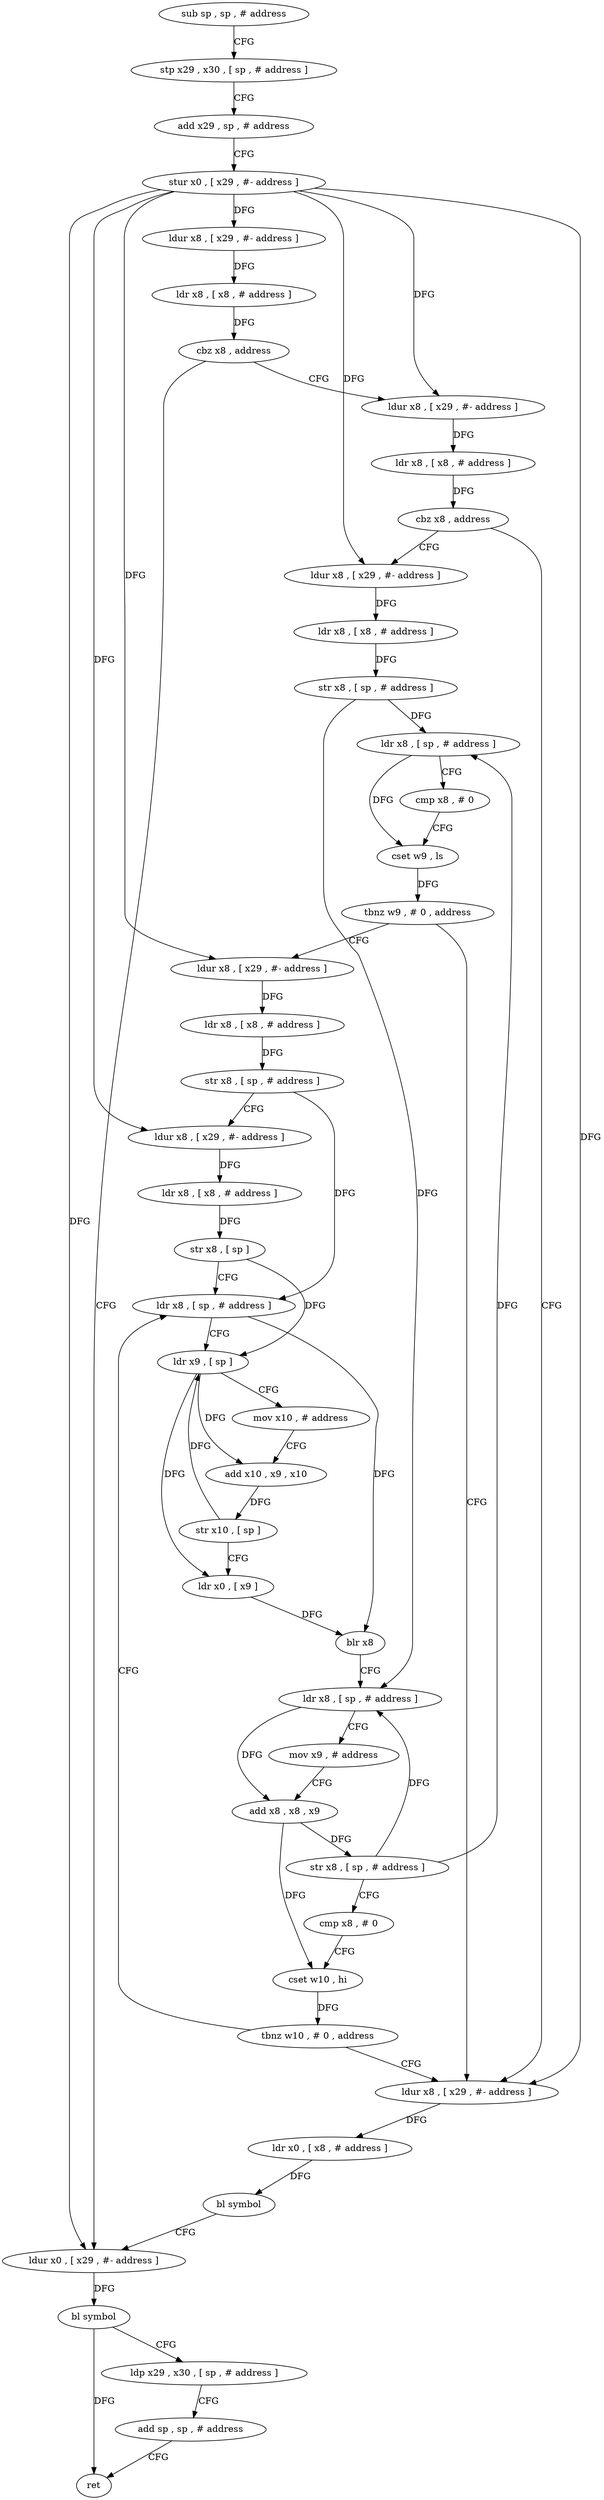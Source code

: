 digraph "func" {
"189244" [label = "sub sp , sp , # address" ]
"189248" [label = "stp x29 , x30 , [ sp , # address ]" ]
"189252" [label = "add x29 , sp , # address" ]
"189256" [label = "stur x0 , [ x29 , #- address ]" ]
"189260" [label = "ldur x8 , [ x29 , #- address ]" ]
"189264" [label = "ldr x8 , [ x8 , # address ]" ]
"189268" [label = "cbz x8 , address" ]
"189404" [label = "ldur x0 , [ x29 , #- address ]" ]
"189272" [label = "ldur x8 , [ x29 , #- address ]" ]
"189408" [label = "bl symbol" ]
"189412" [label = "ldp x29 , x30 , [ sp , # address ]" ]
"189416" [label = "add sp , sp , # address" ]
"189420" [label = "ret" ]
"189276" [label = "ldr x8 , [ x8 , # address ]" ]
"189280" [label = "cbz x8 , address" ]
"189392" [label = "ldur x8 , [ x29 , #- address ]" ]
"189284" [label = "ldur x8 , [ x29 , #- address ]" ]
"189396" [label = "ldr x0 , [ x8 , # address ]" ]
"189400" [label = "bl symbol" ]
"189288" [label = "ldr x8 , [ x8 , # address ]" ]
"189292" [label = "str x8 , [ sp , # address ]" ]
"189296" [label = "ldr x8 , [ sp , # address ]" ]
"189300" [label = "cmp x8 , # 0" ]
"189304" [label = "cset w9 , ls" ]
"189308" [label = "tbnz w9 , # 0 , address" ]
"189312" [label = "ldur x8 , [ x29 , #- address ]" ]
"189316" [label = "ldr x8 , [ x8 , # address ]" ]
"189320" [label = "str x8 , [ sp , # address ]" ]
"189324" [label = "ldur x8 , [ x29 , #- address ]" ]
"189328" [label = "ldr x8 , [ x8 , # address ]" ]
"189332" [label = "str x8 , [ sp ]" ]
"189336" [label = "ldr x8 , [ sp , # address ]" ]
"189340" [label = "ldr x9 , [ sp ]" ]
"189344" [label = "mov x10 , # address" ]
"189348" [label = "add x10 , x9 , x10" ]
"189352" [label = "str x10 , [ sp ]" ]
"189356" [label = "ldr x0 , [ x9 ]" ]
"189360" [label = "blr x8" ]
"189364" [label = "ldr x8 , [ sp , # address ]" ]
"189368" [label = "mov x9 , # address" ]
"189372" [label = "add x8 , x8 , x9" ]
"189376" [label = "str x8 , [ sp , # address ]" ]
"189380" [label = "cmp x8 , # 0" ]
"189384" [label = "cset w10 , hi" ]
"189388" [label = "tbnz w10 , # 0 , address" ]
"189244" -> "189248" [ label = "CFG" ]
"189248" -> "189252" [ label = "CFG" ]
"189252" -> "189256" [ label = "CFG" ]
"189256" -> "189260" [ label = "DFG" ]
"189256" -> "189404" [ label = "DFG" ]
"189256" -> "189272" [ label = "DFG" ]
"189256" -> "189392" [ label = "DFG" ]
"189256" -> "189284" [ label = "DFG" ]
"189256" -> "189312" [ label = "DFG" ]
"189256" -> "189324" [ label = "DFG" ]
"189260" -> "189264" [ label = "DFG" ]
"189264" -> "189268" [ label = "DFG" ]
"189268" -> "189404" [ label = "CFG" ]
"189268" -> "189272" [ label = "CFG" ]
"189404" -> "189408" [ label = "DFG" ]
"189272" -> "189276" [ label = "DFG" ]
"189408" -> "189412" [ label = "CFG" ]
"189408" -> "189420" [ label = "DFG" ]
"189412" -> "189416" [ label = "CFG" ]
"189416" -> "189420" [ label = "CFG" ]
"189276" -> "189280" [ label = "DFG" ]
"189280" -> "189392" [ label = "CFG" ]
"189280" -> "189284" [ label = "CFG" ]
"189392" -> "189396" [ label = "DFG" ]
"189284" -> "189288" [ label = "DFG" ]
"189396" -> "189400" [ label = "DFG" ]
"189400" -> "189404" [ label = "CFG" ]
"189288" -> "189292" [ label = "DFG" ]
"189292" -> "189296" [ label = "DFG" ]
"189292" -> "189364" [ label = "DFG" ]
"189296" -> "189300" [ label = "CFG" ]
"189296" -> "189304" [ label = "DFG" ]
"189300" -> "189304" [ label = "CFG" ]
"189304" -> "189308" [ label = "DFG" ]
"189308" -> "189392" [ label = "CFG" ]
"189308" -> "189312" [ label = "CFG" ]
"189312" -> "189316" [ label = "DFG" ]
"189316" -> "189320" [ label = "DFG" ]
"189320" -> "189324" [ label = "CFG" ]
"189320" -> "189336" [ label = "DFG" ]
"189324" -> "189328" [ label = "DFG" ]
"189328" -> "189332" [ label = "DFG" ]
"189332" -> "189336" [ label = "CFG" ]
"189332" -> "189340" [ label = "DFG" ]
"189336" -> "189340" [ label = "CFG" ]
"189336" -> "189360" [ label = "DFG" ]
"189340" -> "189344" [ label = "CFG" ]
"189340" -> "189348" [ label = "DFG" ]
"189340" -> "189356" [ label = "DFG" ]
"189344" -> "189348" [ label = "CFG" ]
"189348" -> "189352" [ label = "DFG" ]
"189352" -> "189356" [ label = "CFG" ]
"189352" -> "189340" [ label = "DFG" ]
"189356" -> "189360" [ label = "DFG" ]
"189360" -> "189364" [ label = "CFG" ]
"189364" -> "189368" [ label = "CFG" ]
"189364" -> "189372" [ label = "DFG" ]
"189368" -> "189372" [ label = "CFG" ]
"189372" -> "189376" [ label = "DFG" ]
"189372" -> "189384" [ label = "DFG" ]
"189376" -> "189380" [ label = "CFG" ]
"189376" -> "189296" [ label = "DFG" ]
"189376" -> "189364" [ label = "DFG" ]
"189380" -> "189384" [ label = "CFG" ]
"189384" -> "189388" [ label = "DFG" ]
"189388" -> "189336" [ label = "CFG" ]
"189388" -> "189392" [ label = "CFG" ]
}
